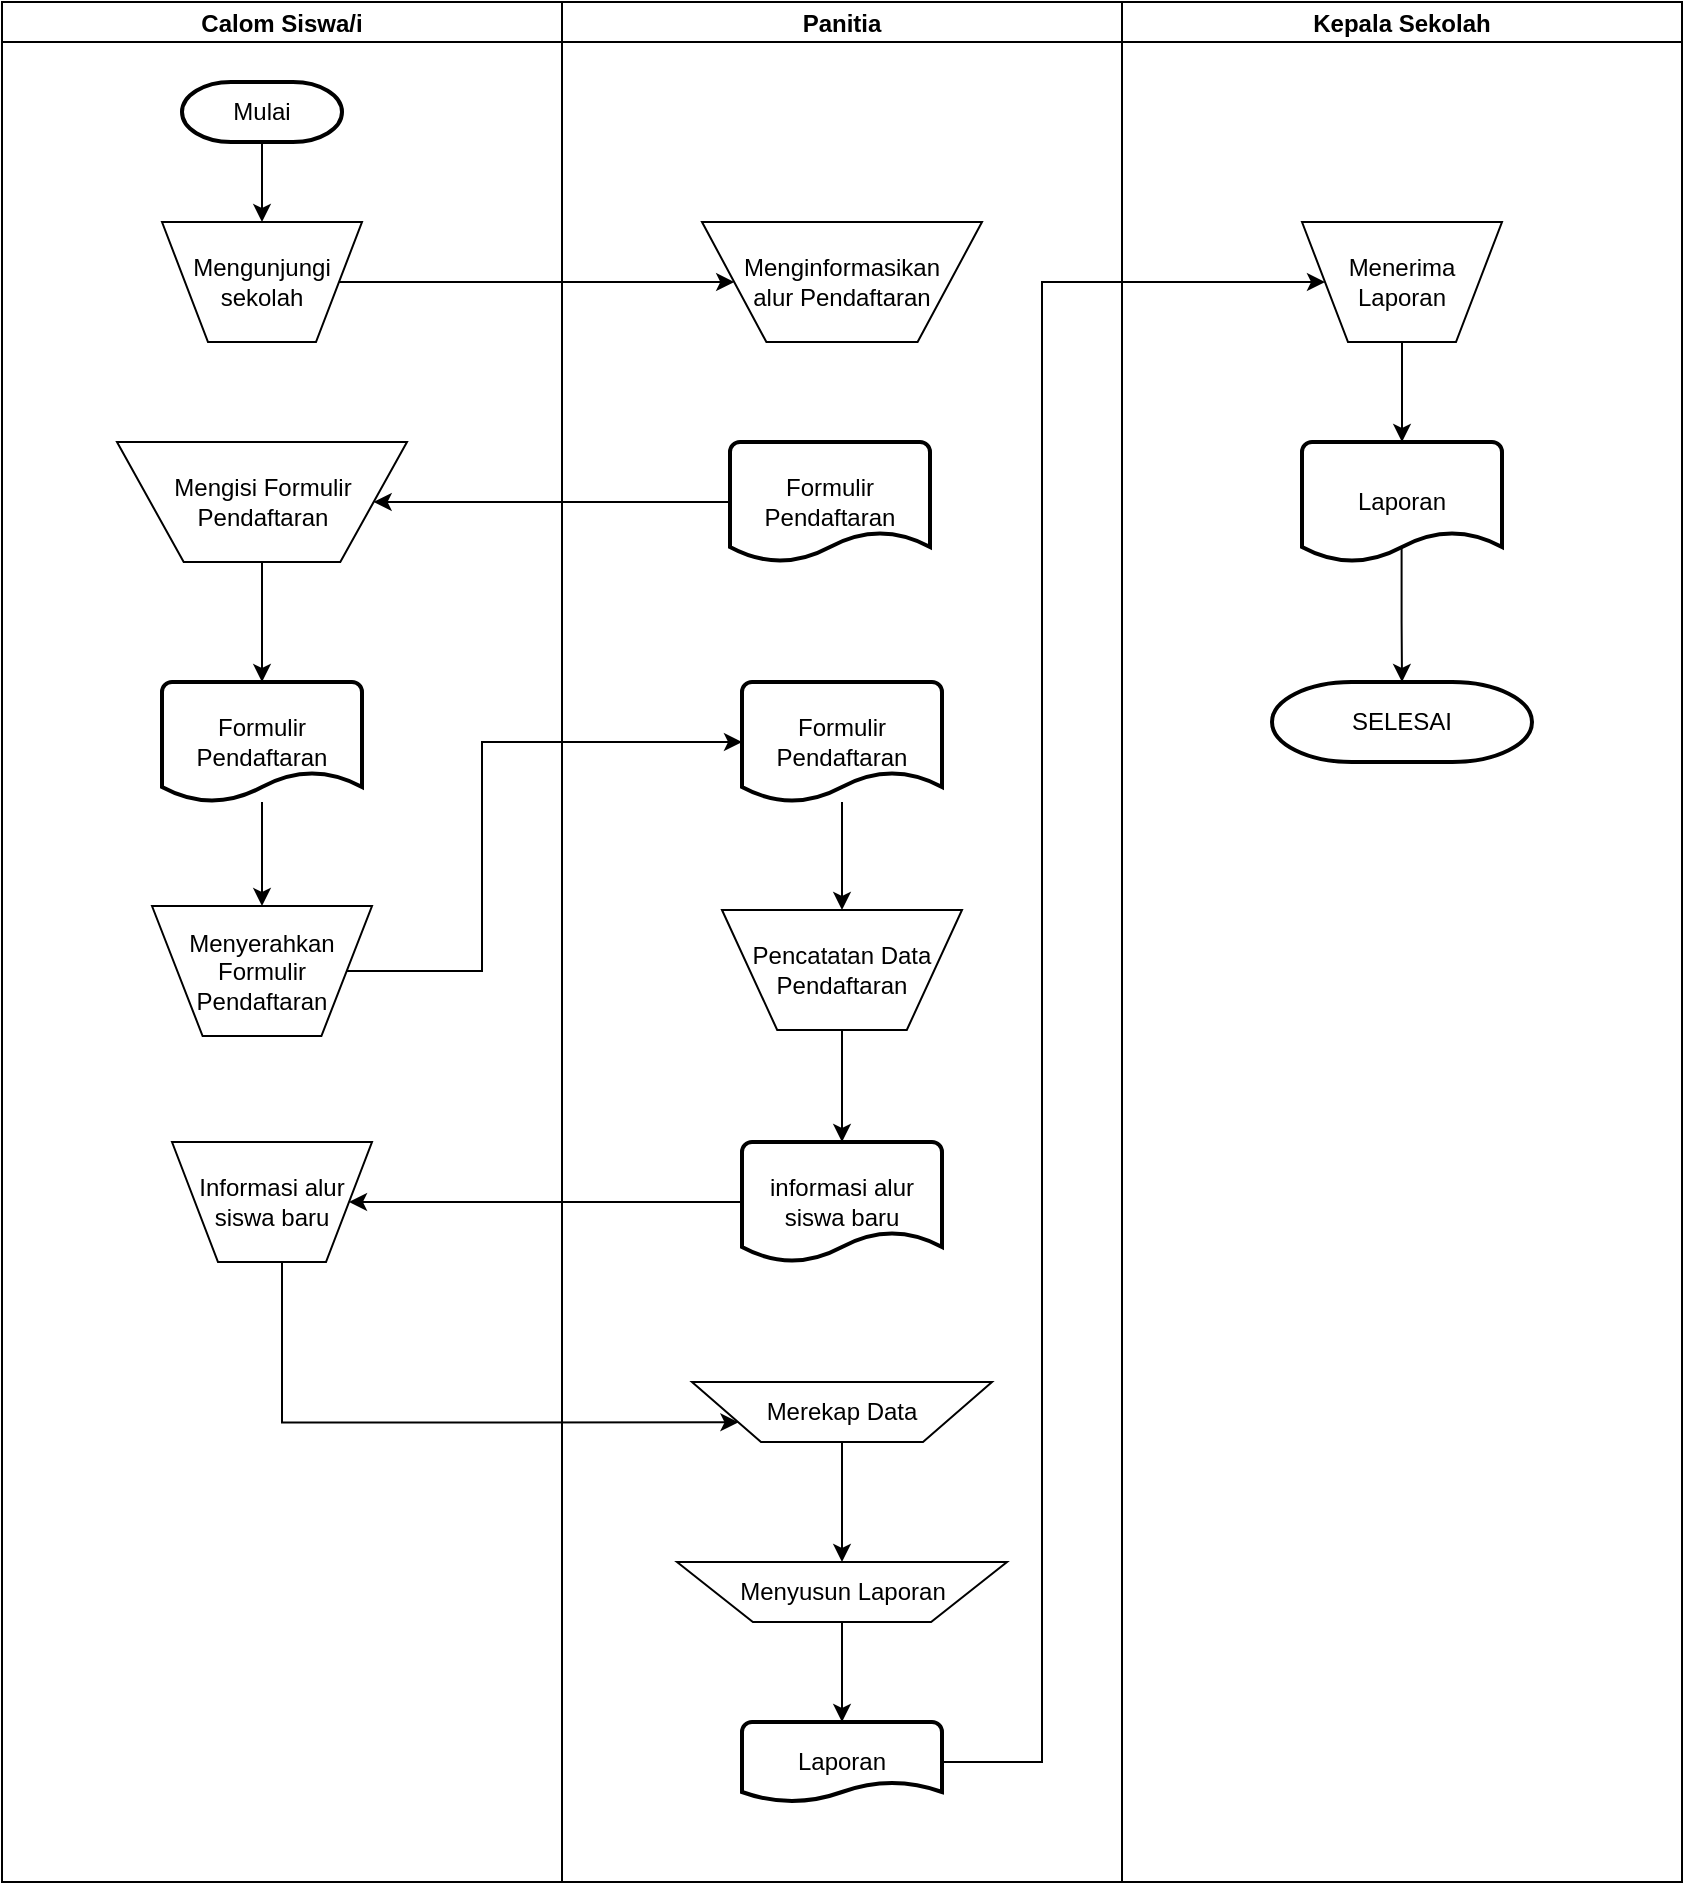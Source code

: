 <mxfile version="21.6.3" type="github">
  <diagram name="Halaman-1" id="OaGMKxVKYgj5P9WICpP9">
    <mxGraphModel dx="1969" dy="899" grid="1" gridSize="10" guides="1" tooltips="1" connect="1" arrows="1" fold="1" page="1" pageScale="1" pageWidth="827" pageHeight="1169" math="0" shadow="0">
      <root>
        <mxCell id="0" />
        <mxCell id="1" parent="0" />
        <mxCell id="mYHKvuSCZ29lCPbr_ZZk-14" value="Calom Siswa/i" style="swimlane;startSize=20;horizontal=1;containerType=tree;newEdgeStyle={&quot;edgeStyle&quot;:&quot;elbowEdgeStyle&quot;,&quot;startArrow&quot;:&quot;none&quot;,&quot;endArrow&quot;:&quot;none&quot;};" vertex="1" parent="1">
          <mxGeometry x="50" y="100" width="280" height="940" as="geometry" />
        </mxCell>
        <mxCell id="mYHKvuSCZ29lCPbr_ZZk-34" style="edgeStyle=orthogonalEdgeStyle;rounded=0;orthogonalLoop=1;jettySize=auto;html=1;entryX=0.5;entryY=0;entryDx=0;entryDy=0;" edge="1" parent="mYHKvuSCZ29lCPbr_ZZk-14" source="mYHKvuSCZ29lCPbr_ZZk-32" target="mYHKvuSCZ29lCPbr_ZZk-33">
          <mxGeometry relative="1" as="geometry" />
        </mxCell>
        <mxCell id="mYHKvuSCZ29lCPbr_ZZk-32" value="Mulai" style="strokeWidth=2;html=1;shape=mxgraph.flowchart.terminator;whiteSpace=wrap;" vertex="1" parent="mYHKvuSCZ29lCPbr_ZZk-14">
          <mxGeometry x="90" y="40" width="80" height="30" as="geometry" />
        </mxCell>
        <mxCell id="mYHKvuSCZ29lCPbr_ZZk-33" value="Mengunjungi sekolah" style="verticalLabelPosition=middle;verticalAlign=middle;html=1;shape=trapezoid;perimeter=trapezoidPerimeter;whiteSpace=wrap;size=0.23;arcSize=10;flipV=1;labelPosition=center;align=center;" vertex="1" parent="mYHKvuSCZ29lCPbr_ZZk-14">
          <mxGeometry x="80" y="110" width="100" height="60" as="geometry" />
        </mxCell>
        <mxCell id="mYHKvuSCZ29lCPbr_ZZk-43" style="edgeStyle=orthogonalEdgeStyle;rounded=0;orthogonalLoop=1;jettySize=auto;html=1;entryX=0.5;entryY=0;entryDx=0;entryDy=0;entryPerimeter=0;" edge="1" parent="mYHKvuSCZ29lCPbr_ZZk-14" source="mYHKvuSCZ29lCPbr_ZZk-40" target="mYHKvuSCZ29lCPbr_ZZk-42">
          <mxGeometry relative="1" as="geometry" />
        </mxCell>
        <mxCell id="mYHKvuSCZ29lCPbr_ZZk-40" value="Mengisi Formulir Pendaftaran" style="verticalLabelPosition=middle;verticalAlign=middle;html=1;shape=trapezoid;perimeter=trapezoidPerimeter;whiteSpace=wrap;size=0.23;arcSize=10;flipV=1;labelPosition=center;align=center;" vertex="1" parent="mYHKvuSCZ29lCPbr_ZZk-14">
          <mxGeometry x="57.5" y="220" width="145" height="60" as="geometry" />
        </mxCell>
        <mxCell id="mYHKvuSCZ29lCPbr_ZZk-45" style="edgeStyle=orthogonalEdgeStyle;rounded=0;orthogonalLoop=1;jettySize=auto;html=1;entryX=0.5;entryY=0;entryDx=0;entryDy=0;" edge="1" parent="mYHKvuSCZ29lCPbr_ZZk-14" source="mYHKvuSCZ29lCPbr_ZZk-42" target="mYHKvuSCZ29lCPbr_ZZk-44">
          <mxGeometry relative="1" as="geometry" />
        </mxCell>
        <mxCell id="mYHKvuSCZ29lCPbr_ZZk-42" value="Formulir Pendaftaran" style="strokeWidth=2;html=1;shape=mxgraph.flowchart.document2;whiteSpace=wrap;size=0.25;" vertex="1" parent="mYHKvuSCZ29lCPbr_ZZk-14">
          <mxGeometry x="80" y="340" width="100" height="60" as="geometry" />
        </mxCell>
        <mxCell id="mYHKvuSCZ29lCPbr_ZZk-44" value="Menyerahkan Formulir Pendaftaran" style="verticalLabelPosition=middle;verticalAlign=middle;html=1;shape=trapezoid;perimeter=trapezoidPerimeter;whiteSpace=wrap;size=0.23;arcSize=10;flipV=1;labelPosition=center;align=center;" vertex="1" parent="mYHKvuSCZ29lCPbr_ZZk-14">
          <mxGeometry x="75" y="452" width="110" height="65" as="geometry" />
        </mxCell>
        <mxCell id="mYHKvuSCZ29lCPbr_ZZk-54" value="Informasi alur siswa baru" style="verticalLabelPosition=middle;verticalAlign=middle;html=1;shape=trapezoid;perimeter=trapezoidPerimeter;whiteSpace=wrap;size=0.23;arcSize=10;flipV=1;labelPosition=center;align=center;" vertex="1" parent="mYHKvuSCZ29lCPbr_ZZk-14">
          <mxGeometry x="85" y="570" width="100" height="60" as="geometry" />
        </mxCell>
        <mxCell id="mYHKvuSCZ29lCPbr_ZZk-20" value="Panitia" style="swimlane;startSize=20;horizontal=1;containerType=tree;newEdgeStyle={&quot;edgeStyle&quot;:&quot;elbowEdgeStyle&quot;,&quot;startArrow&quot;:&quot;none&quot;,&quot;endArrow&quot;:&quot;none&quot;};" vertex="1" parent="1">
          <mxGeometry x="330" y="100" width="280" height="940" as="geometry" />
        </mxCell>
        <mxCell id="mYHKvuSCZ29lCPbr_ZZk-35" value="Menginformasikan &lt;br&gt;alur Pendaftaran" style="verticalLabelPosition=middle;verticalAlign=middle;html=1;shape=trapezoid;perimeter=trapezoidPerimeter;whiteSpace=wrap;size=0.23;arcSize=10;flipV=1;labelPosition=center;align=center;" vertex="1" parent="mYHKvuSCZ29lCPbr_ZZk-20">
          <mxGeometry x="70" y="110" width="140" height="60" as="geometry" />
        </mxCell>
        <mxCell id="mYHKvuSCZ29lCPbr_ZZk-51" style="edgeStyle=orthogonalEdgeStyle;rounded=0;orthogonalLoop=1;jettySize=auto;html=1;entryX=0.5;entryY=0;entryDx=0;entryDy=0;" edge="1" parent="mYHKvuSCZ29lCPbr_ZZk-20" source="mYHKvuSCZ29lCPbr_ZZk-47" target="mYHKvuSCZ29lCPbr_ZZk-50">
          <mxGeometry relative="1" as="geometry" />
        </mxCell>
        <mxCell id="mYHKvuSCZ29lCPbr_ZZk-47" value="Formulir Pendaftaran" style="strokeWidth=2;html=1;shape=mxgraph.flowchart.document2;whiteSpace=wrap;size=0.25;" vertex="1" parent="mYHKvuSCZ29lCPbr_ZZk-20">
          <mxGeometry x="90" y="340" width="100" height="60" as="geometry" />
        </mxCell>
        <mxCell id="mYHKvuSCZ29lCPbr_ZZk-46" value="Formulir Pendaftaran" style="strokeWidth=2;html=1;shape=mxgraph.flowchart.document2;whiteSpace=wrap;size=0.25;" vertex="1" parent="mYHKvuSCZ29lCPbr_ZZk-20">
          <mxGeometry x="84" y="220" width="100" height="60" as="geometry" />
        </mxCell>
        <mxCell id="mYHKvuSCZ29lCPbr_ZZk-53" style="edgeStyle=orthogonalEdgeStyle;rounded=0;orthogonalLoop=1;jettySize=auto;html=1;entryX=0.5;entryY=0;entryDx=0;entryDy=0;entryPerimeter=0;" edge="1" parent="mYHKvuSCZ29lCPbr_ZZk-20" source="mYHKvuSCZ29lCPbr_ZZk-50" target="mYHKvuSCZ29lCPbr_ZZk-52">
          <mxGeometry relative="1" as="geometry" />
        </mxCell>
        <mxCell id="mYHKvuSCZ29lCPbr_ZZk-50" value="Pencatatan Data Pendaftaran" style="verticalLabelPosition=middle;verticalAlign=middle;html=1;shape=trapezoid;perimeter=trapezoidPerimeter;whiteSpace=wrap;size=0.23;arcSize=10;flipV=1;labelPosition=center;align=center;" vertex="1" parent="mYHKvuSCZ29lCPbr_ZZk-20">
          <mxGeometry x="80" y="454" width="120" height="60" as="geometry" />
        </mxCell>
        <mxCell id="mYHKvuSCZ29lCPbr_ZZk-52" value="informasi alur siswa baru" style="strokeWidth=2;html=1;shape=mxgraph.flowchart.document2;whiteSpace=wrap;size=0.25;" vertex="1" parent="mYHKvuSCZ29lCPbr_ZZk-20">
          <mxGeometry x="90" y="570" width="100" height="60" as="geometry" />
        </mxCell>
        <mxCell id="mYHKvuSCZ29lCPbr_ZZk-60" style="edgeStyle=orthogonalEdgeStyle;rounded=0;orthogonalLoop=1;jettySize=auto;html=1;" edge="1" parent="mYHKvuSCZ29lCPbr_ZZk-20" source="mYHKvuSCZ29lCPbr_ZZk-56" target="mYHKvuSCZ29lCPbr_ZZk-57">
          <mxGeometry relative="1" as="geometry" />
        </mxCell>
        <mxCell id="mYHKvuSCZ29lCPbr_ZZk-56" value="Merekap Data" style="verticalLabelPosition=middle;verticalAlign=middle;html=1;shape=trapezoid;perimeter=trapezoidPerimeter;whiteSpace=wrap;size=0.23;arcSize=10;flipV=1;labelPosition=center;align=center;" vertex="1" parent="mYHKvuSCZ29lCPbr_ZZk-20">
          <mxGeometry x="65" y="690" width="150" height="30" as="geometry" />
        </mxCell>
        <mxCell id="mYHKvuSCZ29lCPbr_ZZk-61" style="edgeStyle=orthogonalEdgeStyle;rounded=0;orthogonalLoop=1;jettySize=auto;html=1;entryX=0.5;entryY=0;entryDx=0;entryDy=0;entryPerimeter=0;" edge="1" parent="mYHKvuSCZ29lCPbr_ZZk-20" source="mYHKvuSCZ29lCPbr_ZZk-57" target="mYHKvuSCZ29lCPbr_ZZk-58">
          <mxGeometry relative="1" as="geometry" />
        </mxCell>
        <mxCell id="mYHKvuSCZ29lCPbr_ZZk-57" value="Menyusun Laporan" style="verticalLabelPosition=middle;verticalAlign=middle;html=1;shape=trapezoid;perimeter=trapezoidPerimeter;whiteSpace=wrap;size=0.23;arcSize=10;flipV=1;labelPosition=center;align=center;" vertex="1" parent="mYHKvuSCZ29lCPbr_ZZk-20">
          <mxGeometry x="57.5" y="780" width="165" height="30" as="geometry" />
        </mxCell>
        <mxCell id="mYHKvuSCZ29lCPbr_ZZk-58" value="Laporan" style="strokeWidth=2;html=1;shape=mxgraph.flowchart.document2;whiteSpace=wrap;size=0.25;" vertex="1" parent="mYHKvuSCZ29lCPbr_ZZk-20">
          <mxGeometry x="90" y="860" width="100" height="40" as="geometry" />
        </mxCell>
        <mxCell id="mYHKvuSCZ29lCPbr_ZZk-26" value="Kepala Sekolah" style="swimlane;startSize=20;horizontal=1;containerType=tree;newEdgeStyle={&quot;edgeStyle&quot;:&quot;elbowEdgeStyle&quot;,&quot;startArrow&quot;:&quot;none&quot;,&quot;endArrow&quot;:&quot;none&quot;};" vertex="1" parent="1">
          <mxGeometry x="610" y="100" width="280" height="940" as="geometry" />
        </mxCell>
        <mxCell id="mYHKvuSCZ29lCPbr_ZZk-73" style="edgeStyle=orthogonalEdgeStyle;rounded=0;orthogonalLoop=1;jettySize=auto;html=1;entryX=0.5;entryY=0;entryDx=0;entryDy=0;entryPerimeter=0;" edge="1" parent="mYHKvuSCZ29lCPbr_ZZk-26" source="mYHKvuSCZ29lCPbr_ZZk-69" target="mYHKvuSCZ29lCPbr_ZZk-70">
          <mxGeometry relative="1" as="geometry" />
        </mxCell>
        <mxCell id="mYHKvuSCZ29lCPbr_ZZk-69" value="Menerima Laporan" style="verticalLabelPosition=middle;verticalAlign=middle;html=1;shape=trapezoid;perimeter=trapezoidPerimeter;whiteSpace=wrap;size=0.23;arcSize=10;flipV=1;labelPosition=center;align=center;" vertex="1" parent="mYHKvuSCZ29lCPbr_ZZk-26">
          <mxGeometry x="90" y="110" width="100" height="60" as="geometry" />
        </mxCell>
        <mxCell id="mYHKvuSCZ29lCPbr_ZZk-74" style="edgeStyle=orthogonalEdgeStyle;rounded=0;orthogonalLoop=1;jettySize=auto;html=1;entryX=0.5;entryY=0;entryDx=0;entryDy=0;entryPerimeter=0;exitX=0.498;exitY=0.879;exitDx=0;exitDy=0;exitPerimeter=0;" edge="1" parent="mYHKvuSCZ29lCPbr_ZZk-26" source="mYHKvuSCZ29lCPbr_ZZk-70" target="mYHKvuSCZ29lCPbr_ZZk-71">
          <mxGeometry relative="1" as="geometry">
            <mxPoint x="140" y="300" as="sourcePoint" />
          </mxGeometry>
        </mxCell>
        <mxCell id="mYHKvuSCZ29lCPbr_ZZk-70" value="Laporan" style="strokeWidth=2;html=1;shape=mxgraph.flowchart.document2;whiteSpace=wrap;size=0.25;" vertex="1" parent="mYHKvuSCZ29lCPbr_ZZk-26">
          <mxGeometry x="90" y="220" width="100" height="60" as="geometry" />
        </mxCell>
        <mxCell id="mYHKvuSCZ29lCPbr_ZZk-71" value="SELESAI" style="strokeWidth=2;html=1;shape=mxgraph.flowchart.terminator;whiteSpace=wrap;" vertex="1" parent="mYHKvuSCZ29lCPbr_ZZk-26">
          <mxGeometry x="75" y="340" width="130" height="40" as="geometry" />
        </mxCell>
        <mxCell id="mYHKvuSCZ29lCPbr_ZZk-36" style="edgeStyle=orthogonalEdgeStyle;rounded=0;orthogonalLoop=1;jettySize=auto;html=1;" edge="1" parent="1" source="mYHKvuSCZ29lCPbr_ZZk-33" target="mYHKvuSCZ29lCPbr_ZZk-35">
          <mxGeometry relative="1" as="geometry" />
        </mxCell>
        <mxCell id="mYHKvuSCZ29lCPbr_ZZk-48" style="edgeStyle=orthogonalEdgeStyle;rounded=0;orthogonalLoop=1;jettySize=auto;html=1;entryX=1;entryY=0.5;entryDx=0;entryDy=0;" edge="1" parent="1" source="mYHKvuSCZ29lCPbr_ZZk-46" target="mYHKvuSCZ29lCPbr_ZZk-40">
          <mxGeometry relative="1" as="geometry" />
        </mxCell>
        <mxCell id="mYHKvuSCZ29lCPbr_ZZk-49" style="edgeStyle=orthogonalEdgeStyle;rounded=0;orthogonalLoop=1;jettySize=auto;html=1;entryX=0;entryY=0.5;entryDx=0;entryDy=0;entryPerimeter=0;" edge="1" parent="1" source="mYHKvuSCZ29lCPbr_ZZk-44" target="mYHKvuSCZ29lCPbr_ZZk-47">
          <mxGeometry relative="1" as="geometry">
            <Array as="points">
              <mxPoint x="290" y="585" />
              <mxPoint x="290" y="470" />
            </Array>
          </mxGeometry>
        </mxCell>
        <mxCell id="mYHKvuSCZ29lCPbr_ZZk-55" style="edgeStyle=orthogonalEdgeStyle;rounded=0;orthogonalLoop=1;jettySize=auto;html=1;entryX=1;entryY=0.5;entryDx=0;entryDy=0;" edge="1" parent="1" source="mYHKvuSCZ29lCPbr_ZZk-52" target="mYHKvuSCZ29lCPbr_ZZk-54">
          <mxGeometry relative="1" as="geometry" />
        </mxCell>
        <mxCell id="mYHKvuSCZ29lCPbr_ZZk-59" style="edgeStyle=orthogonalEdgeStyle;rounded=0;orthogonalLoop=1;jettySize=auto;html=1;entryX=0;entryY=0.75;entryDx=0;entryDy=0;" edge="1" parent="1" source="mYHKvuSCZ29lCPbr_ZZk-54" target="mYHKvuSCZ29lCPbr_ZZk-56">
          <mxGeometry relative="1" as="geometry">
            <Array as="points">
              <mxPoint x="190" y="810" />
            </Array>
          </mxGeometry>
        </mxCell>
        <mxCell id="mYHKvuSCZ29lCPbr_ZZk-72" style="edgeStyle=orthogonalEdgeStyle;rounded=0;orthogonalLoop=1;jettySize=auto;html=1;entryX=0;entryY=0.5;entryDx=0;entryDy=0;" edge="1" parent="1" source="mYHKvuSCZ29lCPbr_ZZk-58" target="mYHKvuSCZ29lCPbr_ZZk-69">
          <mxGeometry relative="1" as="geometry">
            <Array as="points">
              <mxPoint x="570" y="980" />
              <mxPoint x="570" y="240" />
            </Array>
          </mxGeometry>
        </mxCell>
      </root>
    </mxGraphModel>
  </diagram>
</mxfile>
